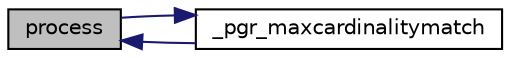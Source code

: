digraph "process"
{
  edge [fontname="Helvetica",fontsize="10",labelfontname="Helvetica",labelfontsize="10"];
  node [fontname="Helvetica",fontsize="10",shape=record];
  rankdir="LR";
  Node68 [label="process",height=0.2,width=0.4,color="black", fillcolor="grey75", style="filled", fontcolor="black"];
  Node68 -> Node69 [dir="back",color="midnightblue",fontsize="10",style="solid",fontname="Helvetica"];
  Node69 [label="_pgr_maxcardinalitymatch",height=0.2,width=0.4,color="black", fillcolor="white", style="filled",URL="$maximum__cardinality__matching_8c.html#a5fd2a9ee064dd4f06a4e8f42cd113513"];
  Node69 -> Node68 [dir="back",color="midnightblue",fontsize="10",style="solid",fontname="Helvetica"];
}
